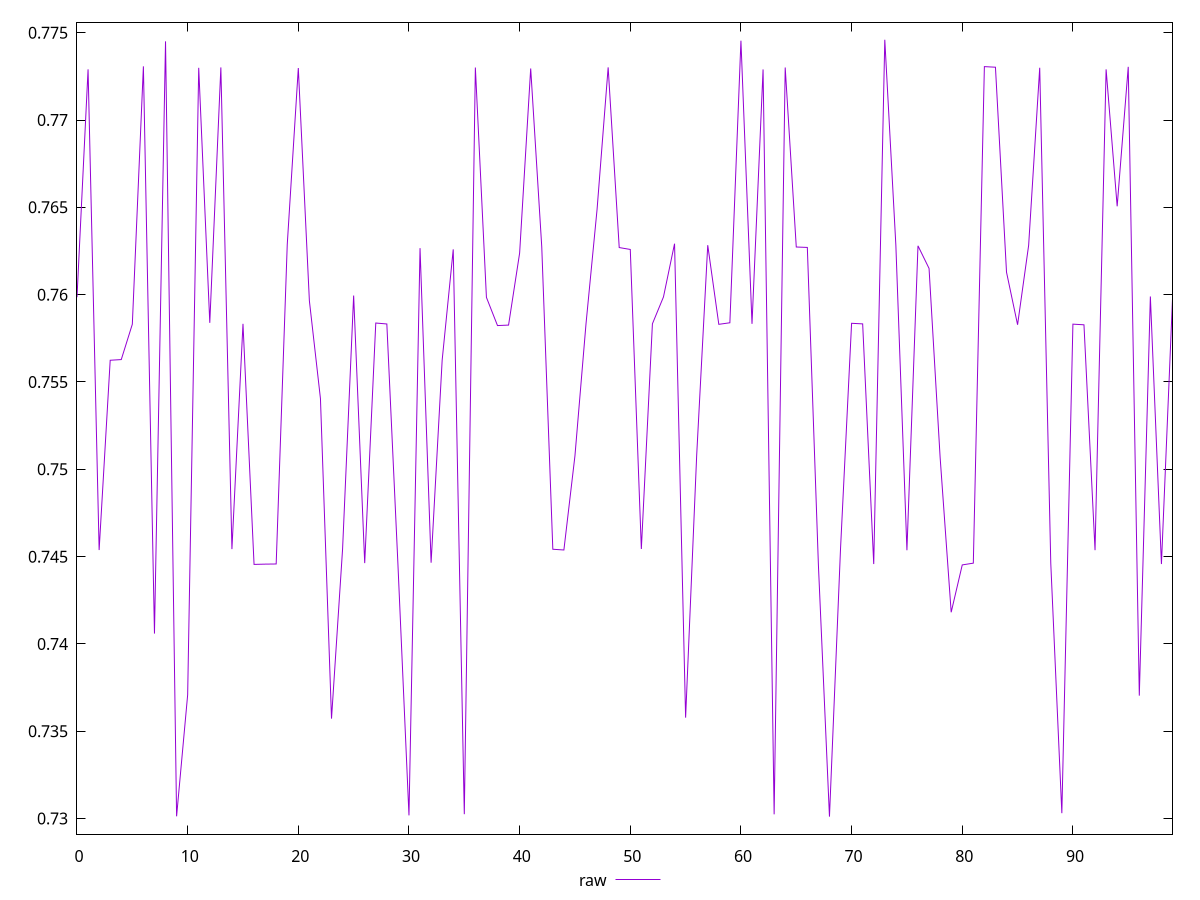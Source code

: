 reset

$raw <<EOF
0 0.7598553563944119
1 0.7729002811503597
2 0.7453775230722698
3 0.7562441592748715
4 0.7562833398481152
5 0.7583074633514199
6 0.773074399849759
7 0.7405949585433091
8 0.7745042548770322
9 0.7301313138703945
10 0.7370869583596307
11 0.7729880505672696
12 0.758387827804926
13 0.7730118517086436
14 0.7454290116709802
15 0.758329043912603
16 0.7445550484668715
17 0.7445708161492499
18 0.7445798539834086
19 0.7628683198032682
20 0.7729751975962994
21 0.7596490475449283
22 0.7540490412668234
23 0.7357246830434455
24 0.7454304753248019
25 0.7599498386011407
26 0.7446285160250219
27 0.7583762337749103
28 0.7583217320931785
29 0.7445905907583821
30 0.7301858539488364
31 0.7626628290570124
32 0.744653565452031
33 0.756249819738005
34 0.7625929425468135
35 0.7302538350370346
36 0.7730056922883994
37 0.759844508187092
38 0.7582305215006702
39 0.7582576593476551
40 0.7623814066184288
41 0.7729503099751298
42 0.7627355044948143
43 0.7454224172480789
44 0.7453810872161677
45 0.7507744656586572
46 0.7583392280893217
47 0.764893229189426
48 0.773013163521776
49 0.7626972572849869
50 0.7625888299474645
51 0.7454381763022931
52 0.7583312981063622
53 0.7598709323550511
54 0.7629183774194713
55 0.735782006450027
56 0.7507970620149339
57 0.7628321728470159
58 0.7583018409838564
59 0.7583901850214854
60 0.7745420023047935
61 0.7583281420662312
62 0.7728955083498428
63 0.7302466815355224
64 0.7730058639027466
65 0.7627286723199788
66 0.7627043849733994
67 0.7445318117114818
68 0.73011125244291
69 0.745451763005561
70 0.7583605722802126
71 0.7583270898287396
72 0.7445740198595925
73 0.7745950872913464
74 0.7628309604017034
75 0.7453675471756119
76 0.7627963726090217
77 0.7615018908641499
78 0.7506929272715606
79 0.7418149041716444
80 0.7445258450526043
81 0.7446276267361762
82 0.7730574425432016
83 0.7730228685979305
84 0.7612868510050148
85 0.7582772204303351
86 0.7628253054467544
87 0.7729912980480662
88 0.7446221128142986
89 0.7303111719097789
90 0.758312047380321
91 0.758274240335617
92 0.7453688838213464
93 0.7729014325779059
94 0.7650583167890553
95 0.773044378817506
96 0.7370408544115363
97 0.7598970914670895
98 0.7445740248108854
99 0.7597583366939102
EOF

set key outside below
set xrange [0:99]
set yrange [0.72911125244291:0.7755950872913464]
set trange [0.72911125244291:0.7755950872913464]
set terminal svg size 640, 500 enhanced background rgb 'white'
set output "report_00008_2021-01-22T20:58:29.167/meta/score/samples/pages+cached+noexternal+nofonts/raw/values.svg"

plot $raw title "raw" with line

reset
